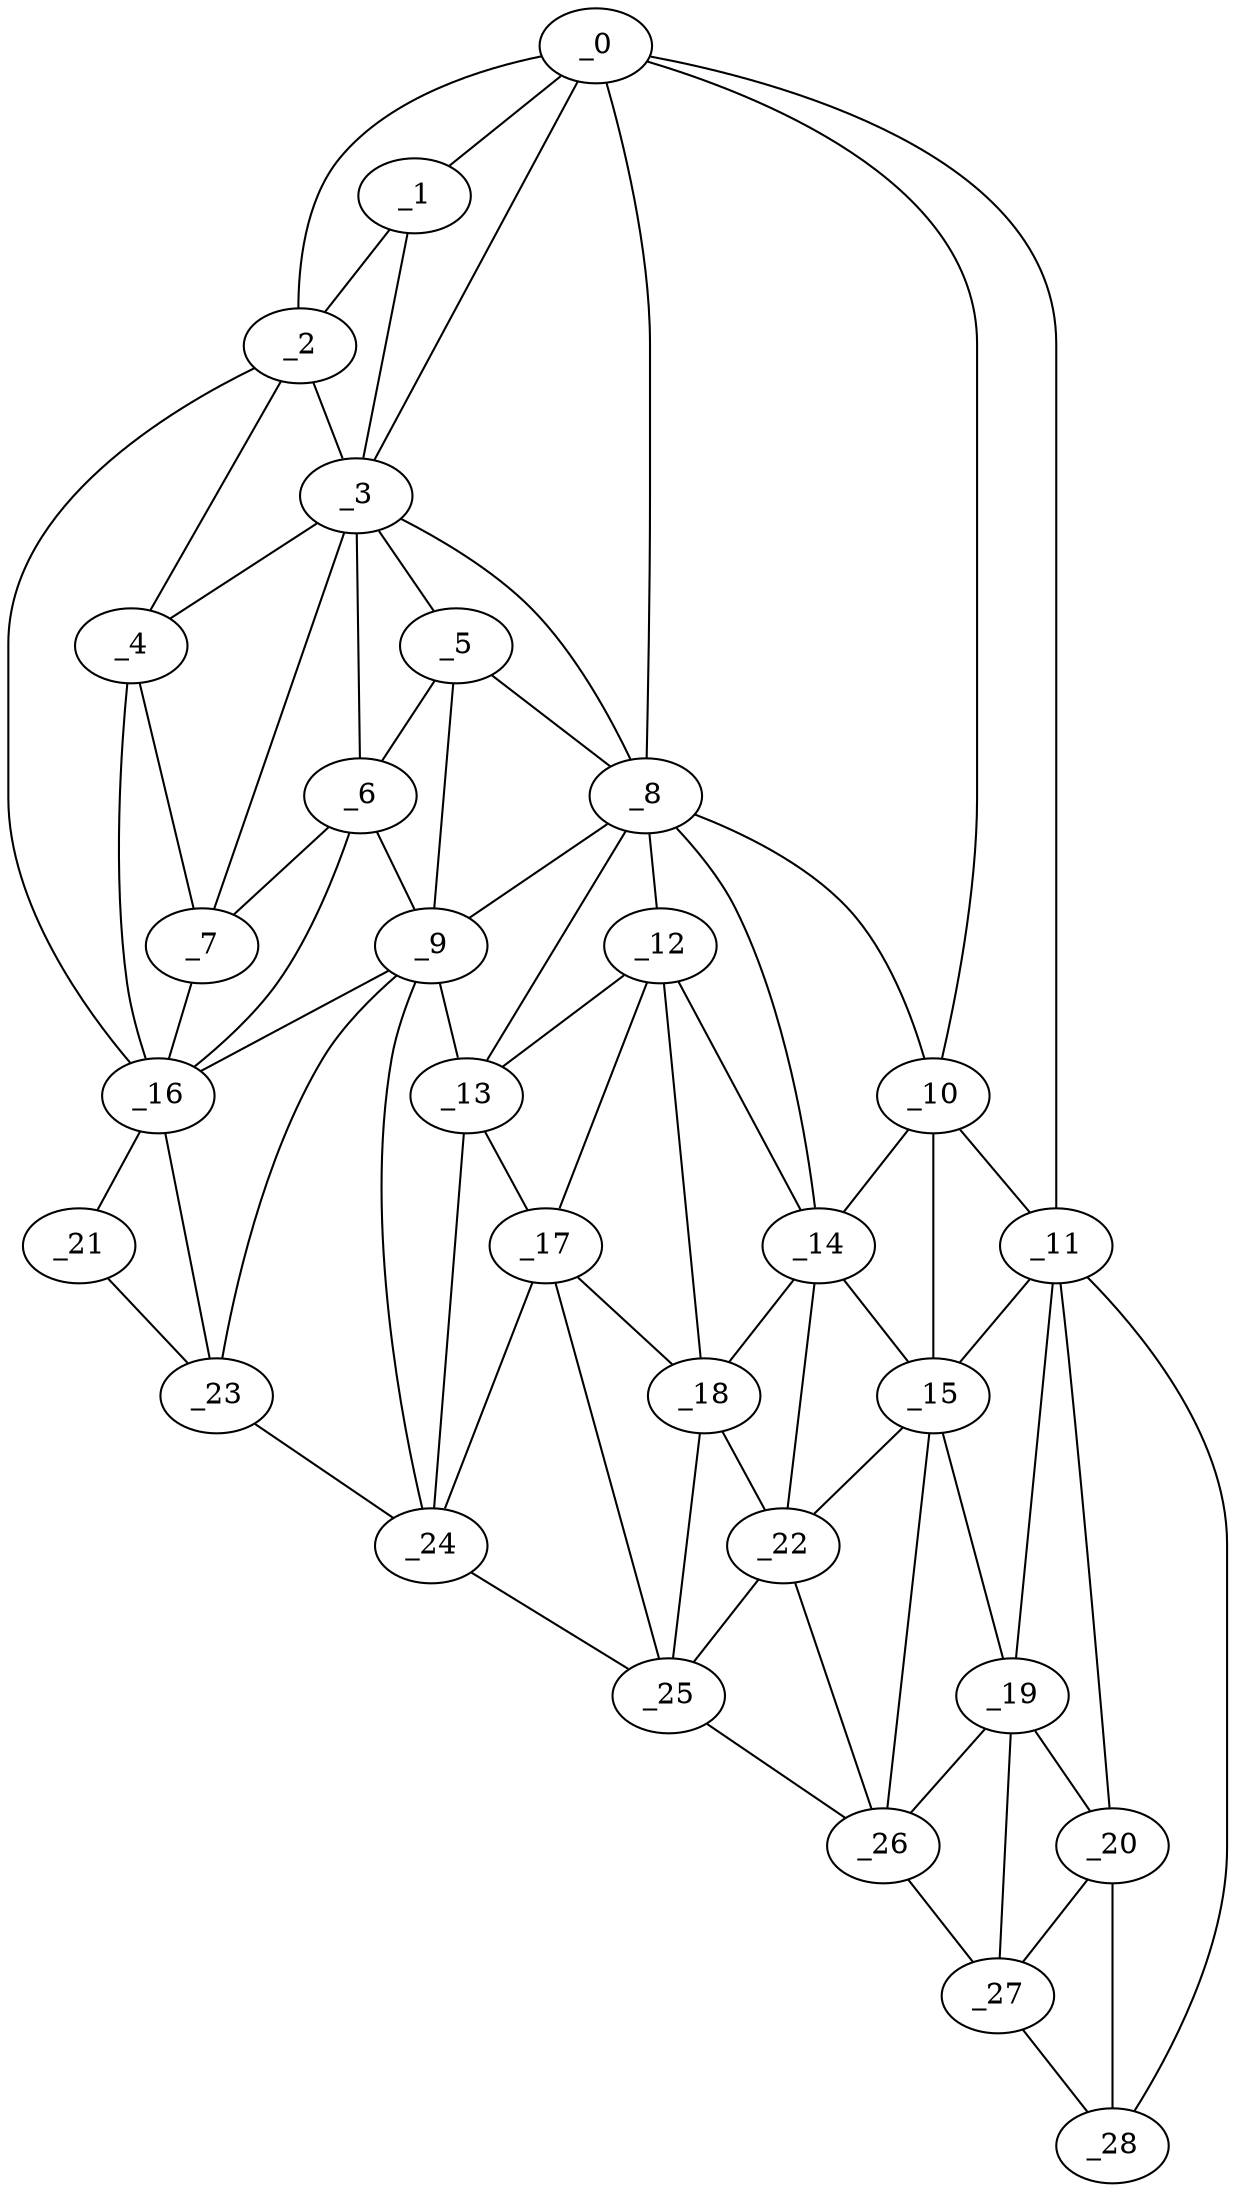 graph "obj7__310.gxl" {
	_0	 [x=36,
		y=8];
	_1	 [x=46,
		y=5];
	_0 -- _1	 [valence=1];
	_2	 [x=51,
		y=3];
	_0 -- _2	 [valence=1];
	_3	 [x=54,
		y=19];
	_0 -- _3	 [valence=2];
	_8	 [x=68,
		y=55];
	_0 -- _8	 [valence=1];
	_10	 [x=72,
		y=72];
	_0 -- _10	 [valence=2];
	_11	 [x=77,
		y=97];
	_0 -- _11	 [valence=1];
	_1 -- _2	 [valence=2];
	_1 -- _3	 [valence=2];
	_2 -- _3	 [valence=1];
	_4	 [x=59,
		y=5];
	_2 -- _4	 [valence=1];
	_16	 [x=85,
		y=11];
	_2 -- _16	 [valence=1];
	_3 -- _4	 [valence=2];
	_5	 [x=65,
		y=28];
	_3 -- _5	 [valence=2];
	_6	 [x=66,
		y=23];
	_3 -- _6	 [valence=1];
	_7	 [x=67,
		y=11];
	_3 -- _7	 [valence=2];
	_3 -- _8	 [valence=2];
	_4 -- _7	 [valence=1];
	_4 -- _16	 [valence=2];
	_5 -- _6	 [valence=2];
	_5 -- _8	 [valence=2];
	_9	 [x=72,
		y=30];
	_5 -- _9	 [valence=2];
	_6 -- _7	 [valence=2];
	_6 -- _9	 [valence=1];
	_6 -- _16	 [valence=1];
	_7 -- _16	 [valence=1];
	_8 -- _9	 [valence=1];
	_8 -- _10	 [valence=2];
	_12	 [x=78,
		y=51];
	_8 -- _12	 [valence=2];
	_13	 [x=81,
		y=45];
	_8 -- _13	 [valence=2];
	_14	 [x=82,
		y=62];
	_8 -- _14	 [valence=2];
	_9 -- _13	 [valence=2];
	_9 -- _16	 [valence=2];
	_23	 [x=96,
		y=24];
	_9 -- _23	 [valence=2];
	_24	 [x=96,
		y=37];
	_9 -- _24	 [valence=1];
	_10 -- _11	 [valence=2];
	_10 -- _14	 [valence=2];
	_15	 [x=83,
		y=80];
	_10 -- _15	 [valence=1];
	_11 -- _15	 [valence=2];
	_19	 [x=90,
		y=88];
	_11 -- _19	 [valence=2];
	_20	 [x=90,
		y=98];
	_11 -- _20	 [valence=2];
	_28	 [x=96,
		y=116];
	_11 -- _28	 [valence=1];
	_12 -- _13	 [valence=2];
	_12 -- _14	 [valence=2];
	_17	 [x=90,
		y=50];
	_12 -- _17	 [valence=1];
	_18	 [x=90,
		y=55];
	_12 -- _18	 [valence=2];
	_13 -- _17	 [valence=1];
	_13 -- _24	 [valence=2];
	_14 -- _15	 [valence=2];
	_14 -- _18	 [valence=2];
	_22	 [x=95,
		y=69];
	_14 -- _22	 [valence=2];
	_15 -- _19	 [valence=2];
	_15 -- _22	 [valence=1];
	_26	 [x=96,
		y=78];
	_15 -- _26	 [valence=2];
	_21	 [x=92,
		y=14];
	_16 -- _21	 [valence=1];
	_16 -- _23	 [valence=1];
	_17 -- _18	 [valence=2];
	_17 -- _24	 [valence=2];
	_25	 [x=96,
		y=54];
	_17 -- _25	 [valence=1];
	_18 -- _22	 [valence=2];
	_18 -- _25	 [valence=1];
	_19 -- _20	 [valence=2];
	_19 -- _26	 [valence=2];
	_27	 [x=96,
		y=103];
	_19 -- _27	 [valence=1];
	_20 -- _27	 [valence=2];
	_20 -- _28	 [valence=2];
	_21 -- _23	 [valence=1];
	_22 -- _25	 [valence=2];
	_22 -- _26	 [valence=2];
	_23 -- _24	 [valence=1];
	_24 -- _25	 [valence=1];
	_25 -- _26	 [valence=1];
	_26 -- _27	 [valence=1];
	_27 -- _28	 [valence=1];
}
